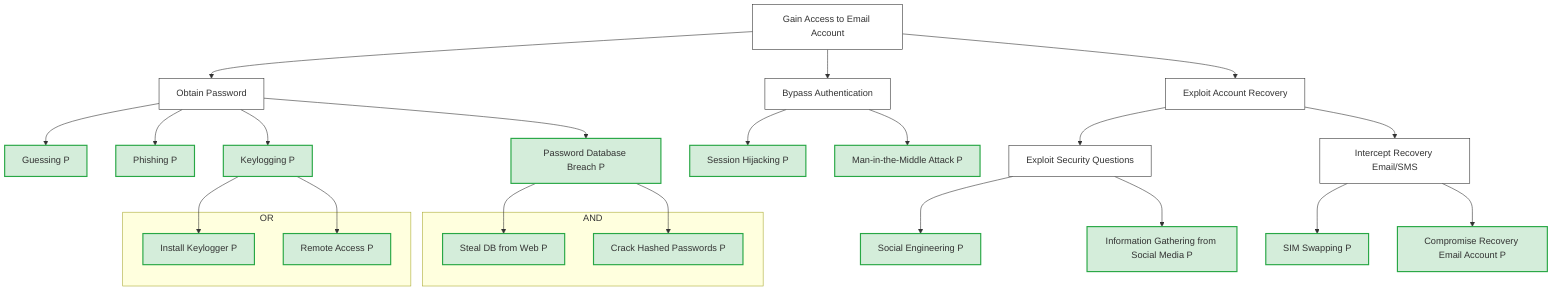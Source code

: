 graph TD
    A[Gain Access to Email Account] --> B[Obtain Password]
    A --> C[Bypass Authentication]
    A --> D[Exploit Account Recovery]
    
    B --> E[Guessing P]
    B --> F[Phishing P]
    B --> G[Keylogging P]
    B --> H[Password Database Breach P]
    
    C --> I[Session Hijacking P]
    C --> J[Man-in-the-Middle Attack P]
    
    D --> K[Exploit Security Questions]
    D --> L[Intercept Recovery Email/SMS]
    
    K --> M[Social Engineering P]
    K --> N[Information Gathering from Social Media P]
    
    L --> O[SIM Swapping P]
    L --> P[Compromise Recovery Email Account P]
    
    G --> Q[Install Keylogger P]
    G --> R[Remote Access P]
    
    H --> S[Steal DB from Web P]
    H --> T[Crack Hashed Passwords P]
    
    classDef possible fill:#d4edda,stroke:#28a745,stroke-width:2px;
    classDef impossible fill:#f8d7da,stroke:#dc3545,stroke-width:2px;
    classDef default fill:#fff,stroke:#333,stroke-width:1px;
    
    class E,F,G,H,I,J,M,N,O,P,Q,R,S,T possible;
    
    subgraph and1 [AND]
    S
    T
    end
    
    subgraph or1 [OR]
    Q
    R
    end